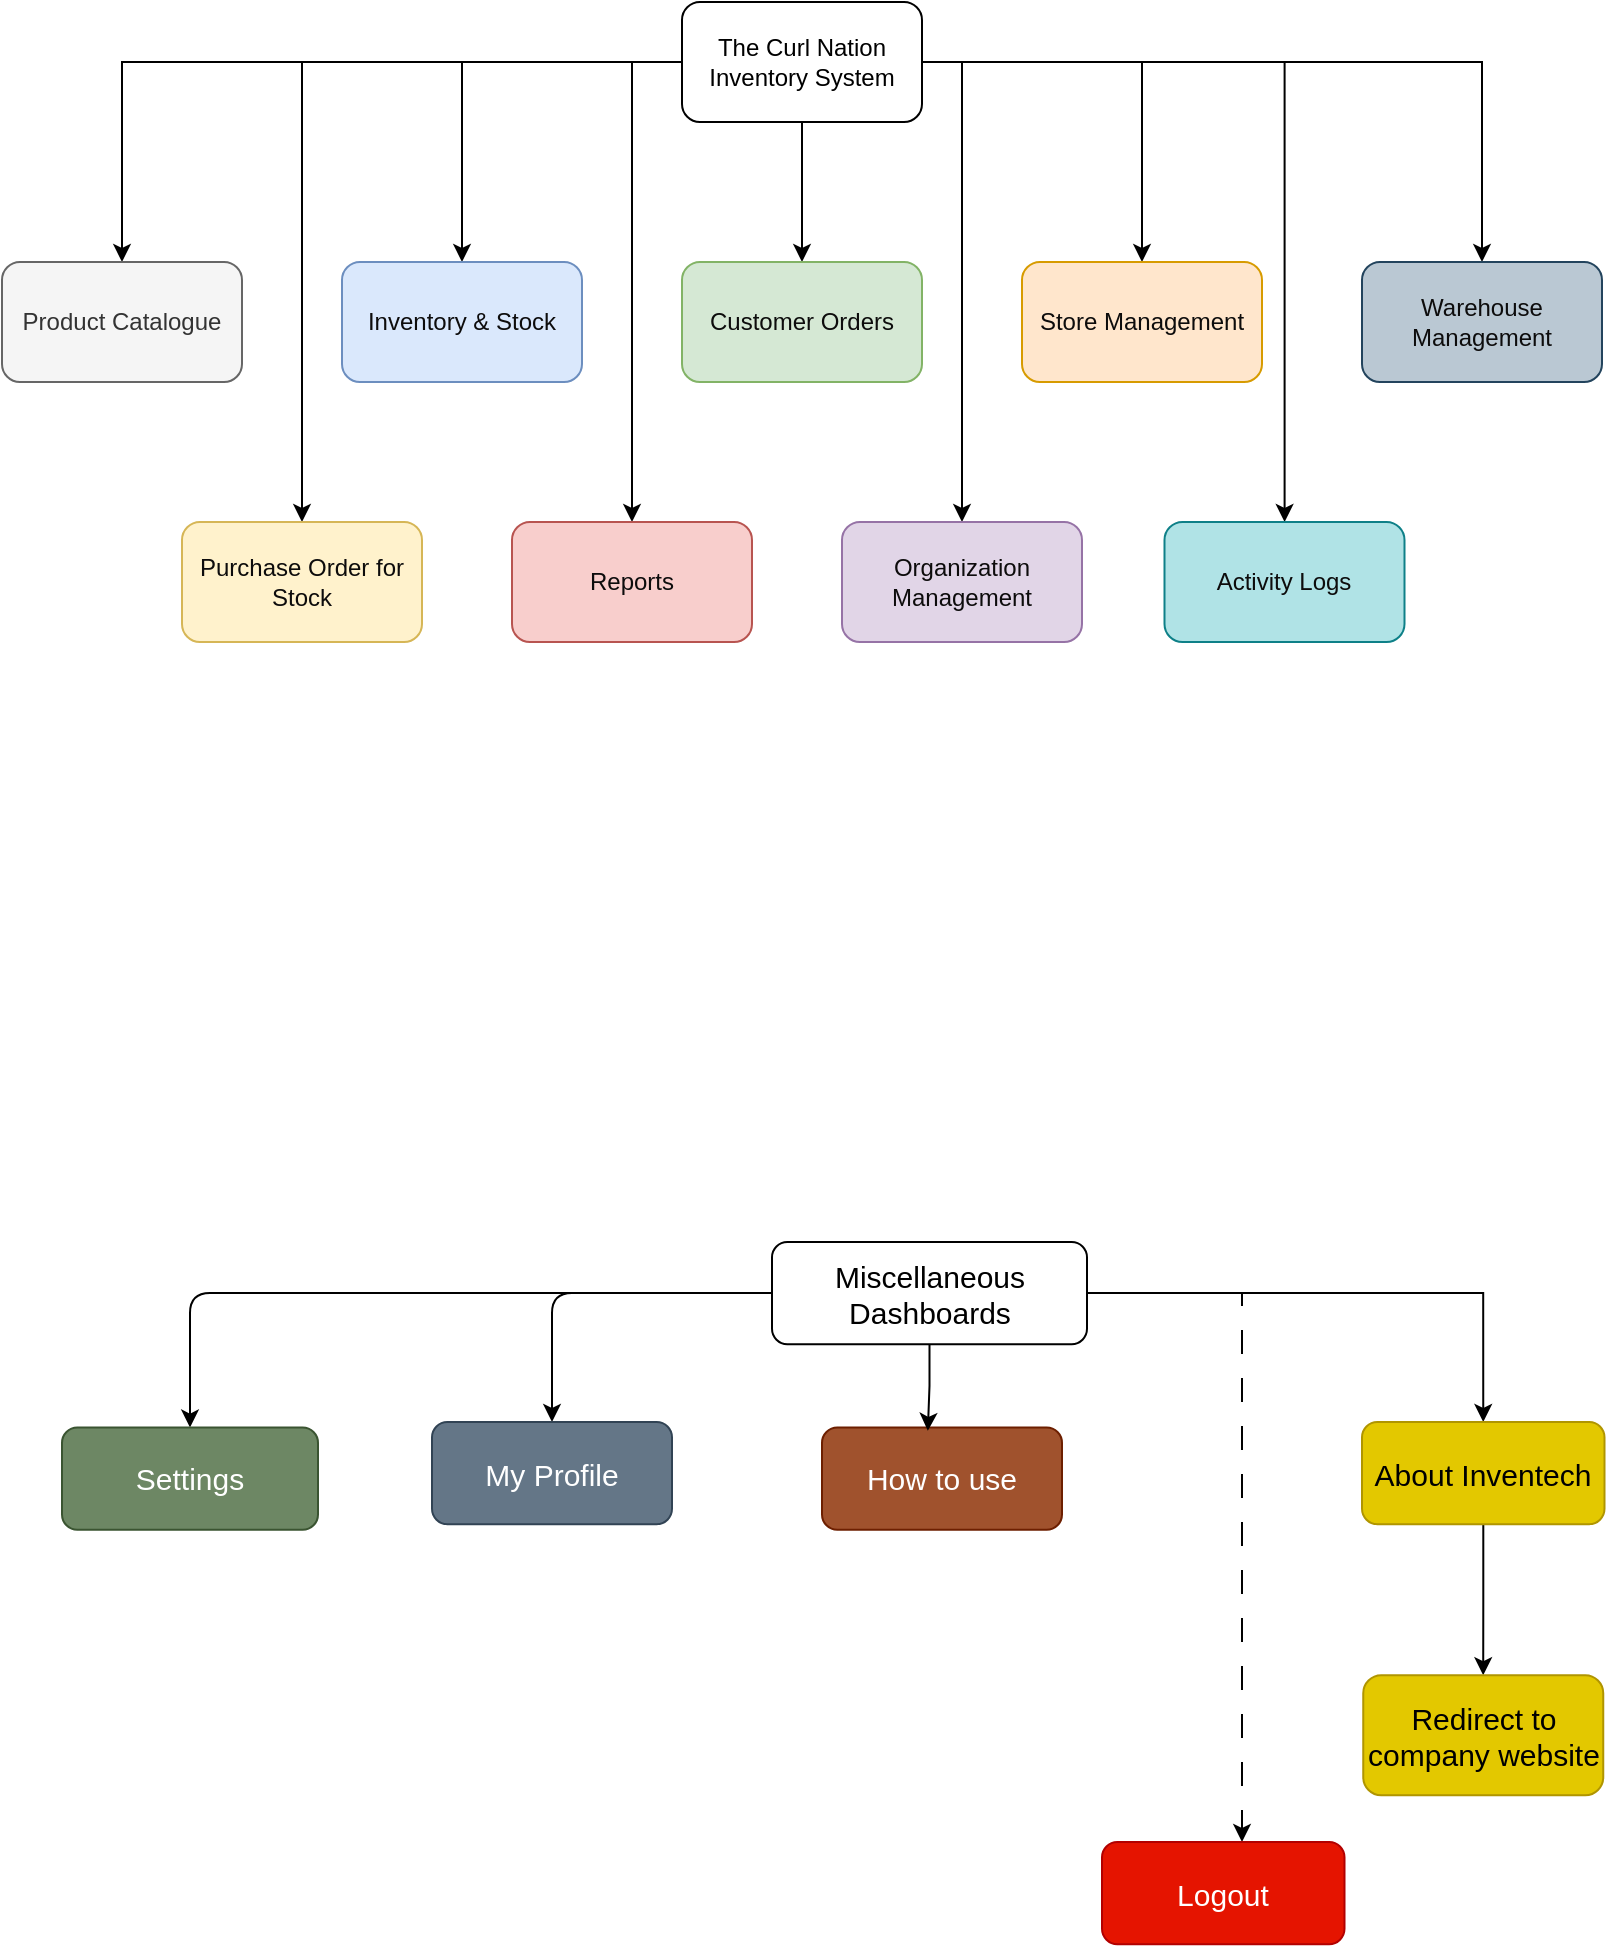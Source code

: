 <mxfile>
    <diagram name="Page-1" id="JX6rNyasybAEe9iNK7-w">
        <mxGraphModel dx="771" dy="448" grid="1" gridSize="10" guides="1" tooltips="1" connect="1" arrows="1" fold="1" page="1" pageScale="1" pageWidth="850" pageHeight="1100" math="0" shadow="0">
            <root>
                <mxCell id="0"/>
                <mxCell id="1" parent="0"/>
                <mxCell id="Vqgo8mSQV6w0Z8Qn9RpY-9" style="edgeStyle=orthogonalEdgeStyle;rounded=0;orthogonalLoop=1;jettySize=auto;html=1;" parent="1" source="Vqgo8mSQV6w0Z8Qn9RpY-1" target="Vqgo8mSQV6w0Z8Qn9RpY-2" edge="1">
                    <mxGeometry relative="1" as="geometry"/>
                </mxCell>
                <mxCell id="Vqgo8mSQV6w0Z8Qn9RpY-10" style="edgeStyle=orthogonalEdgeStyle;rounded=0;orthogonalLoop=1;jettySize=auto;html=1;" parent="1" source="Vqgo8mSQV6w0Z8Qn9RpY-1" target="Vqgo8mSQV6w0Z8Qn9RpY-6" edge="1">
                    <mxGeometry relative="1" as="geometry"/>
                </mxCell>
                <mxCell id="Vqgo8mSQV6w0Z8Qn9RpY-11" style="edgeStyle=orthogonalEdgeStyle;rounded=0;orthogonalLoop=1;jettySize=auto;html=1;" parent="1" source="Vqgo8mSQV6w0Z8Qn9RpY-1" target="Vqgo8mSQV6w0Z8Qn9RpY-7" edge="1">
                    <mxGeometry relative="1" as="geometry"/>
                </mxCell>
                <mxCell id="Vqgo8mSQV6w0Z8Qn9RpY-12" style="edgeStyle=orthogonalEdgeStyle;rounded=0;orthogonalLoop=1;jettySize=auto;html=1;" parent="1" source="Vqgo8mSQV6w0Z8Qn9RpY-1" target="Vqgo8mSQV6w0Z8Qn9RpY-8" edge="1">
                    <mxGeometry relative="1" as="geometry"/>
                </mxCell>
                <mxCell id="Vqgo8mSQV6w0Z8Qn9RpY-13" style="edgeStyle=orthogonalEdgeStyle;rounded=0;orthogonalLoop=1;jettySize=auto;html=1;" parent="1" source="Vqgo8mSQV6w0Z8Qn9RpY-1" target="Vqgo8mSQV6w0Z8Qn9RpY-5" edge="1">
                    <mxGeometry relative="1" as="geometry">
                        <Array as="points">
                            <mxPoint x="500" y="130"/>
                        </Array>
                    </mxGeometry>
                </mxCell>
                <mxCell id="Vqgo8mSQV6w0Z8Qn9RpY-14" style="edgeStyle=orthogonalEdgeStyle;rounded=0;orthogonalLoop=1;jettySize=auto;html=1;" parent="1" source="Vqgo8mSQV6w0Z8Qn9RpY-1" target="Vqgo8mSQV6w0Z8Qn9RpY-4" edge="1">
                    <mxGeometry relative="1" as="geometry">
                        <Array as="points">
                            <mxPoint x="335" y="130"/>
                        </Array>
                    </mxGeometry>
                </mxCell>
                <mxCell id="Vqgo8mSQV6w0Z8Qn9RpY-15" style="edgeStyle=orthogonalEdgeStyle;rounded=0;orthogonalLoop=1;jettySize=auto;html=1;" parent="1" source="Vqgo8mSQV6w0Z8Qn9RpY-1" target="Vqgo8mSQV6w0Z8Qn9RpY-3" edge="1">
                    <mxGeometry relative="1" as="geometry"/>
                </mxCell>
                <mxCell id="Vqgo8mSQV6w0Z8Qn9RpY-51" style="edgeStyle=orthogonalEdgeStyle;rounded=0;orthogonalLoop=1;jettySize=auto;html=1;" parent="1" source="Vqgo8mSQV6w0Z8Qn9RpY-1" target="Vqgo8mSQV6w0Z8Qn9RpY-50" edge="1">
                    <mxGeometry relative="1" as="geometry"/>
                </mxCell>
                <mxCell id="CDuyuNMrmCejB6Eanh1g-2" style="edgeStyle=orthogonalEdgeStyle;rounded=0;orthogonalLoop=1;jettySize=auto;html=1;" parent="1" source="Vqgo8mSQV6w0Z8Qn9RpY-1" target="CDuyuNMrmCejB6Eanh1g-1" edge="1">
                    <mxGeometry relative="1" as="geometry"/>
                </mxCell>
                <mxCell id="Vqgo8mSQV6w0Z8Qn9RpY-1" value="The Curl Nation&lt;br&gt;Inventory System" style="rounded=1;whiteSpace=wrap;html=1;" parent="1" vertex="1">
                    <mxGeometry x="360" y="100" width="120" height="60" as="geometry"/>
                </mxCell>
                <mxCell id="Vqgo8mSQV6w0Z8Qn9RpY-2" value="Product Catalogue" style="rounded=1;whiteSpace=wrap;html=1;fillColor=#f5f5f5;fontColor=#333333;strokeColor=#666666;" parent="1" vertex="1">
                    <mxGeometry x="20" y="230" width="120" height="60" as="geometry"/>
                </mxCell>
                <mxCell id="Vqgo8mSQV6w0Z8Qn9RpY-3" value="Purchase Order for Stock" style="rounded=1;whiteSpace=wrap;html=1;fillColor=#fff2cc;strokeColor=#d6b656;fontColor=#0d0c0c;" parent="1" vertex="1">
                    <mxGeometry x="110" y="360" width="120" height="60" as="geometry"/>
                </mxCell>
                <mxCell id="Vqgo8mSQV6w0Z8Qn9RpY-4" value="Reports" style="rounded=1;whiteSpace=wrap;html=1;fillColor=#f8cecc;strokeColor=#b85450;fontColor=#0d0c0c;" parent="1" vertex="1">
                    <mxGeometry x="275" y="360" width="120" height="60" as="geometry"/>
                </mxCell>
                <mxCell id="Vqgo8mSQV6w0Z8Qn9RpY-5" value="Organization Management" style="rounded=1;whiteSpace=wrap;html=1;fillColor=#e1d5e7;strokeColor=#9673a6;fontColor=#0d0c0c;" parent="1" vertex="1">
                    <mxGeometry x="440" y="360" width="120" height="60" as="geometry"/>
                </mxCell>
                <mxCell id="Vqgo8mSQV6w0Z8Qn9RpY-6" value="Inventory &amp;amp; Stock" style="rounded=1;whiteSpace=wrap;html=1;fillColor=#dae8fc;strokeColor=#6c8ebf;fontColor=#0d0c0c;" parent="1" vertex="1">
                    <mxGeometry x="190" y="230" width="120" height="60" as="geometry"/>
                </mxCell>
                <mxCell id="Vqgo8mSQV6w0Z8Qn9RpY-7" value="Customer Orders" style="rounded=1;whiteSpace=wrap;html=1;fillColor=#d5e8d4;strokeColor=#82b366;fontColor=#0d0c0c;" parent="1" vertex="1">
                    <mxGeometry x="360" y="230" width="120" height="60" as="geometry"/>
                </mxCell>
                <mxCell id="Vqgo8mSQV6w0Z8Qn9RpY-8" value="Store Management" style="rounded=1;whiteSpace=wrap;html=1;fillColor=#ffe6cc;strokeColor=#d79b00;fontColor=#0d0c0c;" parent="1" vertex="1">
                    <mxGeometry x="530" y="230" width="120" height="60" as="geometry"/>
                </mxCell>
                <mxCell id="Vqgo8mSQV6w0Z8Qn9RpY-16" style="edgeStyle=orthogonalEdgeStyle;rounded=1;orthogonalLoop=1;jettySize=auto;html=1;" parent="1" source="Vqgo8mSQV6w0Z8Qn9RpY-21" target="Vqgo8mSQV6w0Z8Qn9RpY-22" edge="1">
                    <mxGeometry relative="1" as="geometry"/>
                </mxCell>
                <mxCell id="Vqgo8mSQV6w0Z8Qn9RpY-17" style="edgeStyle=orthogonalEdgeStyle;rounded=1;orthogonalLoop=1;jettySize=auto;html=1;" parent="1" source="Vqgo8mSQV6w0Z8Qn9RpY-21" target="Vqgo8mSQV6w0Z8Qn9RpY-23" edge="1">
                    <mxGeometry relative="1" as="geometry">
                        <Array as="points">
                            <mxPoint x="295" y="746"/>
                        </Array>
                    </mxGeometry>
                </mxCell>
                <mxCell id="Vqgo8mSQV6w0Z8Qn9RpY-18" style="edgeStyle=orthogonalEdgeStyle;rounded=0;orthogonalLoop=1;jettySize=auto;html=1;entryX=0.5;entryY=0;entryDx=0;entryDy=0;" parent="1" source="Vqgo8mSQV6w0Z8Qn9RpY-21" target="Vqgo8mSQV6w0Z8Qn9RpY-25" edge="1">
                    <mxGeometry relative="1" as="geometry"/>
                </mxCell>
                <mxCell id="Vqgo8mSQV6w0Z8Qn9RpY-19" style="edgeStyle=orthogonalEdgeStyle;rounded=0;orthogonalLoop=1;jettySize=auto;html=1;dashed=1;dashPattern=12 12;" parent="1" source="Vqgo8mSQV6w0Z8Qn9RpY-21" target="Vqgo8mSQV6w0Z8Qn9RpY-26" edge="1">
                    <mxGeometry relative="1" as="geometry">
                        <Array as="points">
                            <mxPoint x="640" y="746"/>
                        </Array>
                    </mxGeometry>
                </mxCell>
                <mxCell id="Vqgo8mSQV6w0Z8Qn9RpY-21" value="Miscellaneous Dashboards" style="rounded=1;whiteSpace=wrap;html=1;fontSize=15;" parent="1" vertex="1">
                    <mxGeometry x="405" y="720" width="157.5" height="51.08" as="geometry"/>
                </mxCell>
                <mxCell id="Vqgo8mSQV6w0Z8Qn9RpY-22" value="Settings" style="rounded=1;whiteSpace=wrap;html=1;fontSize=15;fillColor=#6d8764;fontColor=#ffffff;strokeColor=#3A5431;" parent="1" vertex="1">
                    <mxGeometry x="50" y="812.79" width="128" height="51.08" as="geometry"/>
                </mxCell>
                <mxCell id="Vqgo8mSQV6w0Z8Qn9RpY-23" value="My Profile" style="rounded=1;whiteSpace=wrap;html=1;fontSize=15;fillColor=#647687;fontColor=#ffffff;strokeColor=#314354;" parent="1" vertex="1">
                    <mxGeometry x="235" y="810" width="120" height="51.08" as="geometry"/>
                </mxCell>
                <mxCell id="Vqgo8mSQV6w0Z8Qn9RpY-24" value="" style="edgeStyle=orthogonalEdgeStyle;rounded=0;orthogonalLoop=1;jettySize=auto;html=1;" parent="1" source="Vqgo8mSQV6w0Z8Qn9RpY-25" target="Vqgo8mSQV6w0Z8Qn9RpY-27" edge="1">
                    <mxGeometry relative="1" as="geometry"/>
                </mxCell>
                <mxCell id="Vqgo8mSQV6w0Z8Qn9RpY-25" value="About Inventech" style="rounded=1;whiteSpace=wrap;html=1;fontSize=15;fillColor=#e3c800;fontColor=#000000;strokeColor=#B09500;" parent="1" vertex="1">
                    <mxGeometry x="700" y="810" width="121.25" height="51.08" as="geometry"/>
                </mxCell>
                <mxCell id="Vqgo8mSQV6w0Z8Qn9RpY-26" value="Logout" style="rounded=1;whiteSpace=wrap;html=1;fontSize=15;fillColor=#e51400;fontColor=#ffffff;strokeColor=#B20000;" parent="1" vertex="1">
                    <mxGeometry x="570" y="1020" width="121.25" height="51.08" as="geometry"/>
                </mxCell>
                <mxCell id="Vqgo8mSQV6w0Z8Qn9RpY-27" value="Redirect to company website" style="whiteSpace=wrap;html=1;fontSize=15;fillColor=#e3c800;strokeColor=#B09500;fontColor=#000000;rounded=1;" parent="1" vertex="1">
                    <mxGeometry x="700.625" y="936.62" width="120" height="60" as="geometry"/>
                </mxCell>
                <mxCell id="Vqgo8mSQV6w0Z8Qn9RpY-29" value="How to use" style="rounded=1;whiteSpace=wrap;html=1;fontSize=15;fillColor=#a0522d;fontColor=#ffffff;strokeColor=#6D1F00;" parent="1" vertex="1">
                    <mxGeometry x="430" y="812.79" width="120" height="51.08" as="geometry"/>
                </mxCell>
                <mxCell id="Vqgo8mSQV6w0Z8Qn9RpY-30" style="edgeStyle=orthogonalEdgeStyle;rounded=0;orthogonalLoop=1;jettySize=auto;html=1;entryX=0.441;entryY=0.032;entryDx=0;entryDy=0;entryPerimeter=0;" parent="1" source="Vqgo8mSQV6w0Z8Qn9RpY-21" target="Vqgo8mSQV6w0Z8Qn9RpY-29" edge="1">
                    <mxGeometry relative="1" as="geometry"/>
                </mxCell>
                <mxCell id="Vqgo8mSQV6w0Z8Qn9RpY-50" value="Activity Logs" style="rounded=1;whiteSpace=wrap;html=1;fillColor=#b0e3e6;strokeColor=#0e8088;fontColor=#0d0c0c;" parent="1" vertex="1">
                    <mxGeometry x="601.25" y="360" width="120" height="60" as="geometry"/>
                </mxCell>
                <mxCell id="CDuyuNMrmCejB6Eanh1g-1" value="Warehouse Management" style="rounded=1;whiteSpace=wrap;html=1;fillColor=#bac8d3;strokeColor=#23445d;fontColor=#0d0c0c;" parent="1" vertex="1">
                    <mxGeometry x="700" y="230" width="120" height="60" as="geometry"/>
                </mxCell>
            </root>
        </mxGraphModel>
    </diagram>
</mxfile>